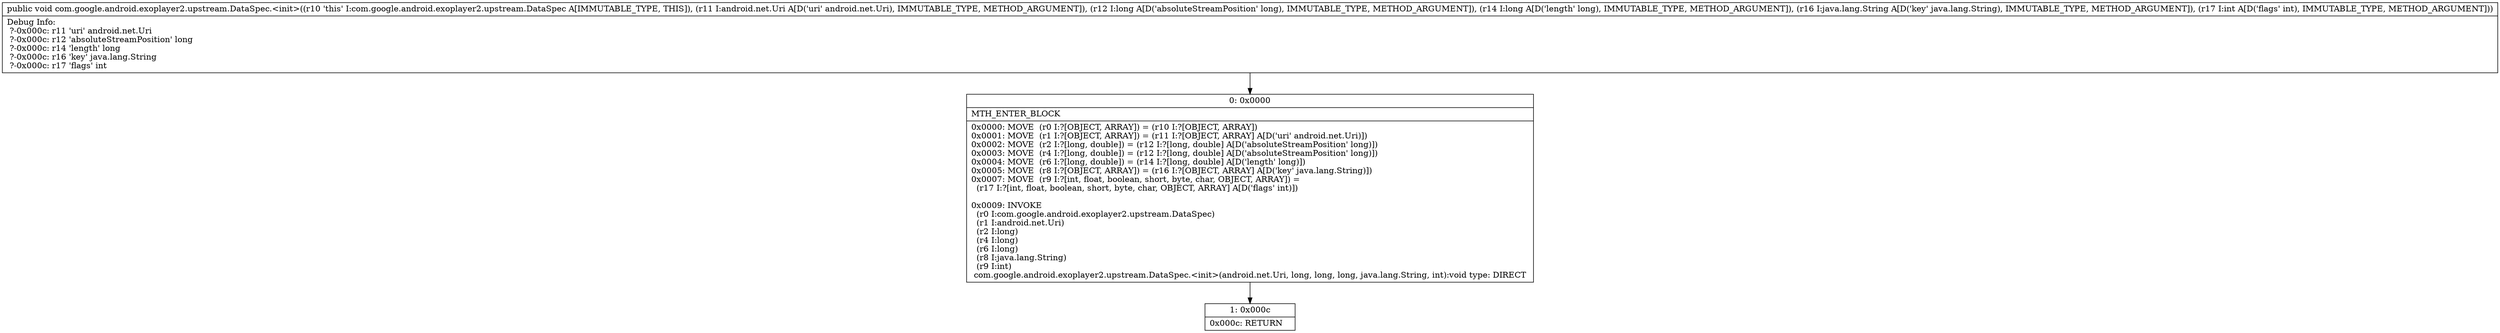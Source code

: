digraph "CFG forcom.google.android.exoplayer2.upstream.DataSpec.\<init\>(Landroid\/net\/Uri;JJLjava\/lang\/String;I)V" {
Node_0 [shape=record,label="{0\:\ 0x0000|MTH_ENTER_BLOCK\l|0x0000: MOVE  (r0 I:?[OBJECT, ARRAY]) = (r10 I:?[OBJECT, ARRAY]) \l0x0001: MOVE  (r1 I:?[OBJECT, ARRAY]) = (r11 I:?[OBJECT, ARRAY] A[D('uri' android.net.Uri)]) \l0x0002: MOVE  (r2 I:?[long, double]) = (r12 I:?[long, double] A[D('absoluteStreamPosition' long)]) \l0x0003: MOVE  (r4 I:?[long, double]) = (r12 I:?[long, double] A[D('absoluteStreamPosition' long)]) \l0x0004: MOVE  (r6 I:?[long, double]) = (r14 I:?[long, double] A[D('length' long)]) \l0x0005: MOVE  (r8 I:?[OBJECT, ARRAY]) = (r16 I:?[OBJECT, ARRAY] A[D('key' java.lang.String)]) \l0x0007: MOVE  (r9 I:?[int, float, boolean, short, byte, char, OBJECT, ARRAY]) = \l  (r17 I:?[int, float, boolean, short, byte, char, OBJECT, ARRAY] A[D('flags' int)])\l \l0x0009: INVOKE  \l  (r0 I:com.google.android.exoplayer2.upstream.DataSpec)\l  (r1 I:android.net.Uri)\l  (r2 I:long)\l  (r4 I:long)\l  (r6 I:long)\l  (r8 I:java.lang.String)\l  (r9 I:int)\l com.google.android.exoplayer2.upstream.DataSpec.\<init\>(android.net.Uri, long, long, long, java.lang.String, int):void type: DIRECT \l}"];
Node_1 [shape=record,label="{1\:\ 0x000c|0x000c: RETURN   \l}"];
MethodNode[shape=record,label="{public void com.google.android.exoplayer2.upstream.DataSpec.\<init\>((r10 'this' I:com.google.android.exoplayer2.upstream.DataSpec A[IMMUTABLE_TYPE, THIS]), (r11 I:android.net.Uri A[D('uri' android.net.Uri), IMMUTABLE_TYPE, METHOD_ARGUMENT]), (r12 I:long A[D('absoluteStreamPosition' long), IMMUTABLE_TYPE, METHOD_ARGUMENT]), (r14 I:long A[D('length' long), IMMUTABLE_TYPE, METHOD_ARGUMENT]), (r16 I:java.lang.String A[D('key' java.lang.String), IMMUTABLE_TYPE, METHOD_ARGUMENT]), (r17 I:int A[D('flags' int), IMMUTABLE_TYPE, METHOD_ARGUMENT]))  | Debug Info:\l  ?\-0x000c: r11 'uri' android.net.Uri\l  ?\-0x000c: r12 'absoluteStreamPosition' long\l  ?\-0x000c: r14 'length' long\l  ?\-0x000c: r16 'key' java.lang.String\l  ?\-0x000c: r17 'flags' int\l}"];
MethodNode -> Node_0;
Node_0 -> Node_1;
}

